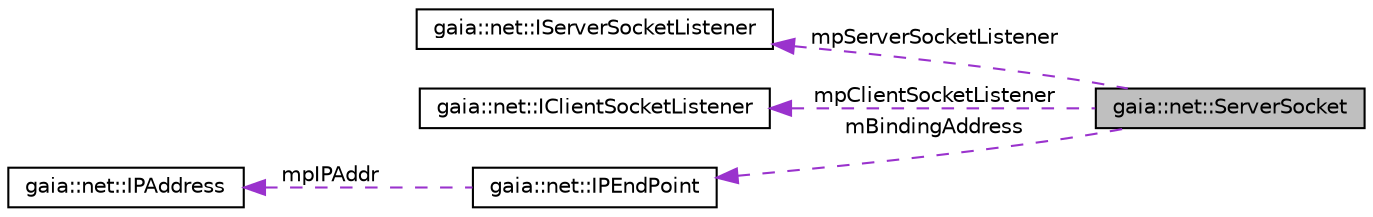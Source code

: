 digraph G
{
  edge [fontname="Helvetica",fontsize="10",labelfontname="Helvetica",labelfontsize="10"];
  node [fontname="Helvetica",fontsize="10",shape=record];
  rankdir=LR;
  Node1 [label="gaia::net::ServerSocket",height=0.2,width=0.4,color="black", fillcolor="grey75", style="filled" fontcolor="black"];
  Node2 -> Node1 [dir=back,color="darkorchid3",fontsize="10",style="dashed",label="mpServerSocketListener",fontname="Helvetica"];
  Node2 [label="gaia::net::IServerSocketListener",height=0.2,width=0.4,color="black", fillcolor="white", style="filled",URL="$d5/d35/classgaia_1_1net_1_1_i_server_socket_listener.html",tooltip="Implement this interface to handle accept and error event issued by a ServerSocket."];
  Node3 -> Node1 [dir=back,color="darkorchid3",fontsize="10",style="dashed",label="mpClientSocketListener",fontname="Helvetica"];
  Node3 [label="gaia::net::IClientSocketListener",height=0.2,width=0.4,color="black", fillcolor="white", style="filled",URL="$df/d12/classgaia_1_1net_1_1_i_client_socket_listener.html",tooltip="IClientSocketListener handles Socket callback."];
  Node4 -> Node1 [dir=back,color="darkorchid3",fontsize="10",style="dashed",label="mBindingAddress",fontname="Helvetica"];
  Node4 [label="gaia::net::IPEndPoint",height=0.2,width=0.4,color="black", fillcolor="white", style="filled",URL="$db/d4c/classgaia_1_1net_1_1_i_p_end_point.html",tooltip="IPEndPoint describes an end point by IP and Port."];
  Node5 -> Node4 [dir=back,color="darkorchid3",fontsize="10",style="dashed",label="mpIPAddr",fontname="Helvetica"];
  Node5 [label="gaia::net::IPAddress",height=0.2,width=0.4,color="black", fillcolor="white", style="filled",URL="$df/d81/classgaia_1_1net_1_1_i_p_address.html",tooltip="IPAddress holds address of generic IP model."];
}
